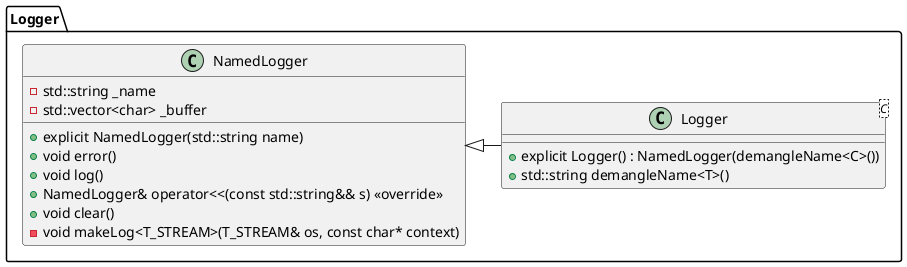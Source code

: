 @startuml
'https://plantuml.com/class-diagram

set separator ::

class Logger::NamedLogger
{
    {method} +explicit NamedLogger(std::string name)
    {method} +void error()
    {method} +void log()
    {method} +NamedLogger& operator<<(const std::string&& s) <<override>>
    {method} +void clear()
    {method} -void makeLog<T_STREAM>(T_STREAM& os, const char* context)

    {field} -std::string _name
    {field} -std::vector<char> _buffer
}

class Logger::Logger<C>
{
    {method} +explicit Logger() : NamedLogger(demangleName<C>())
    {method} +std::string demangleName<T>()
}

Logger::Logger -left-|> Logger::NamedLogger

@enduml